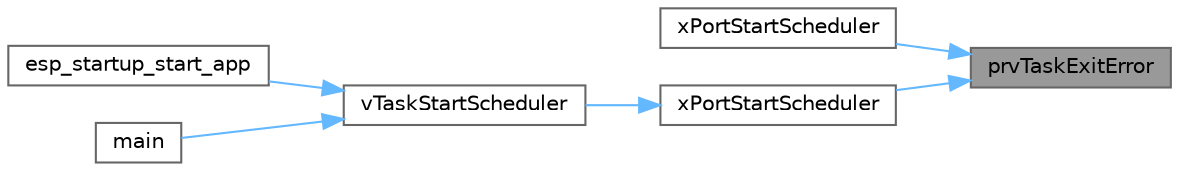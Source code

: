 digraph "prvTaskExitError"
{
 // LATEX_PDF_SIZE
  bgcolor="transparent";
  edge [fontname=Helvetica,fontsize=10,labelfontname=Helvetica,labelfontsize=10];
  node [fontname=Helvetica,fontsize=10,shape=box,height=0.2,width=0.4];
  rankdir="RL";
  Node1 [id="Node000001",label="prvTaskExitError",height=0.2,width=0.4,color="gray40", fillcolor="grey60", style="filled", fontcolor="black",tooltip="Default return address for tasks."];
  Node1 -> Node2 [id="edge6_Node000001_Node000002",dir="back",color="steelblue1",style="solid",tooltip=" "];
  Node2 [id="Node000002",label="xPortStartScheduler",height=0.2,width=0.4,color="grey40", fillcolor="white", style="filled",URL="$_g_c_c_2_a_r_m___c_m0_2port_8c.html#ade5a8c6666e7413a0355cc252029c5c6",tooltip=" "];
  Node1 -> Node3 [id="edge7_Node000001_Node000003",dir="back",color="steelblue1",style="solid",tooltip=" "];
  Node3 [id="Node000003",label="xPortStartScheduler",height=0.2,width=0.4,color="grey40", fillcolor="white", style="filled",URL="$_wiz_c_2_p_i_c18_2port_8c.html#ade5a8c6666e7413a0355cc252029c5c6",tooltip="start the freertos scheduler, go to the first task"];
  Node3 -> Node4 [id="edge8_Node000003_Node000004",dir="back",color="steelblue1",style="solid",tooltip=" "];
  Node4 [id="Node000004",label="vTaskStartScheduler",height=0.2,width=0.4,color="grey40", fillcolor="white", style="filled",URL="$tasks_8c.html#a598661cdd2a6af95a077245d11e3d142",tooltip=" "];
  Node4 -> Node5 [id="edge9_Node000004_Node000005",dir="back",color="steelblue1",style="solid",tooltip=" "];
  Node5 [id="Node000005",label="esp_startup_start_app",height=0.2,width=0.4,color="grey40", fillcolor="white", style="filled",URL="$_third_party_2_g_c_c_2_xtensa___e_s_p32_2port_8c.html#a21ae412a3f8e9a58f76651cc0f1f4d98",tooltip=" "];
  Node4 -> Node6 [id="edge10_Node000004_Node000006",dir="back",color="steelblue1",style="solid",tooltip=" "];
  Node6 [id="Node000006",label="main",height=0.2,width=0.4,color="grey40", fillcolor="white", style="filled",URL="$main_8c.html#a840291bc02cba5474a4cb46a9b9566fe",tooltip=" "];
}
